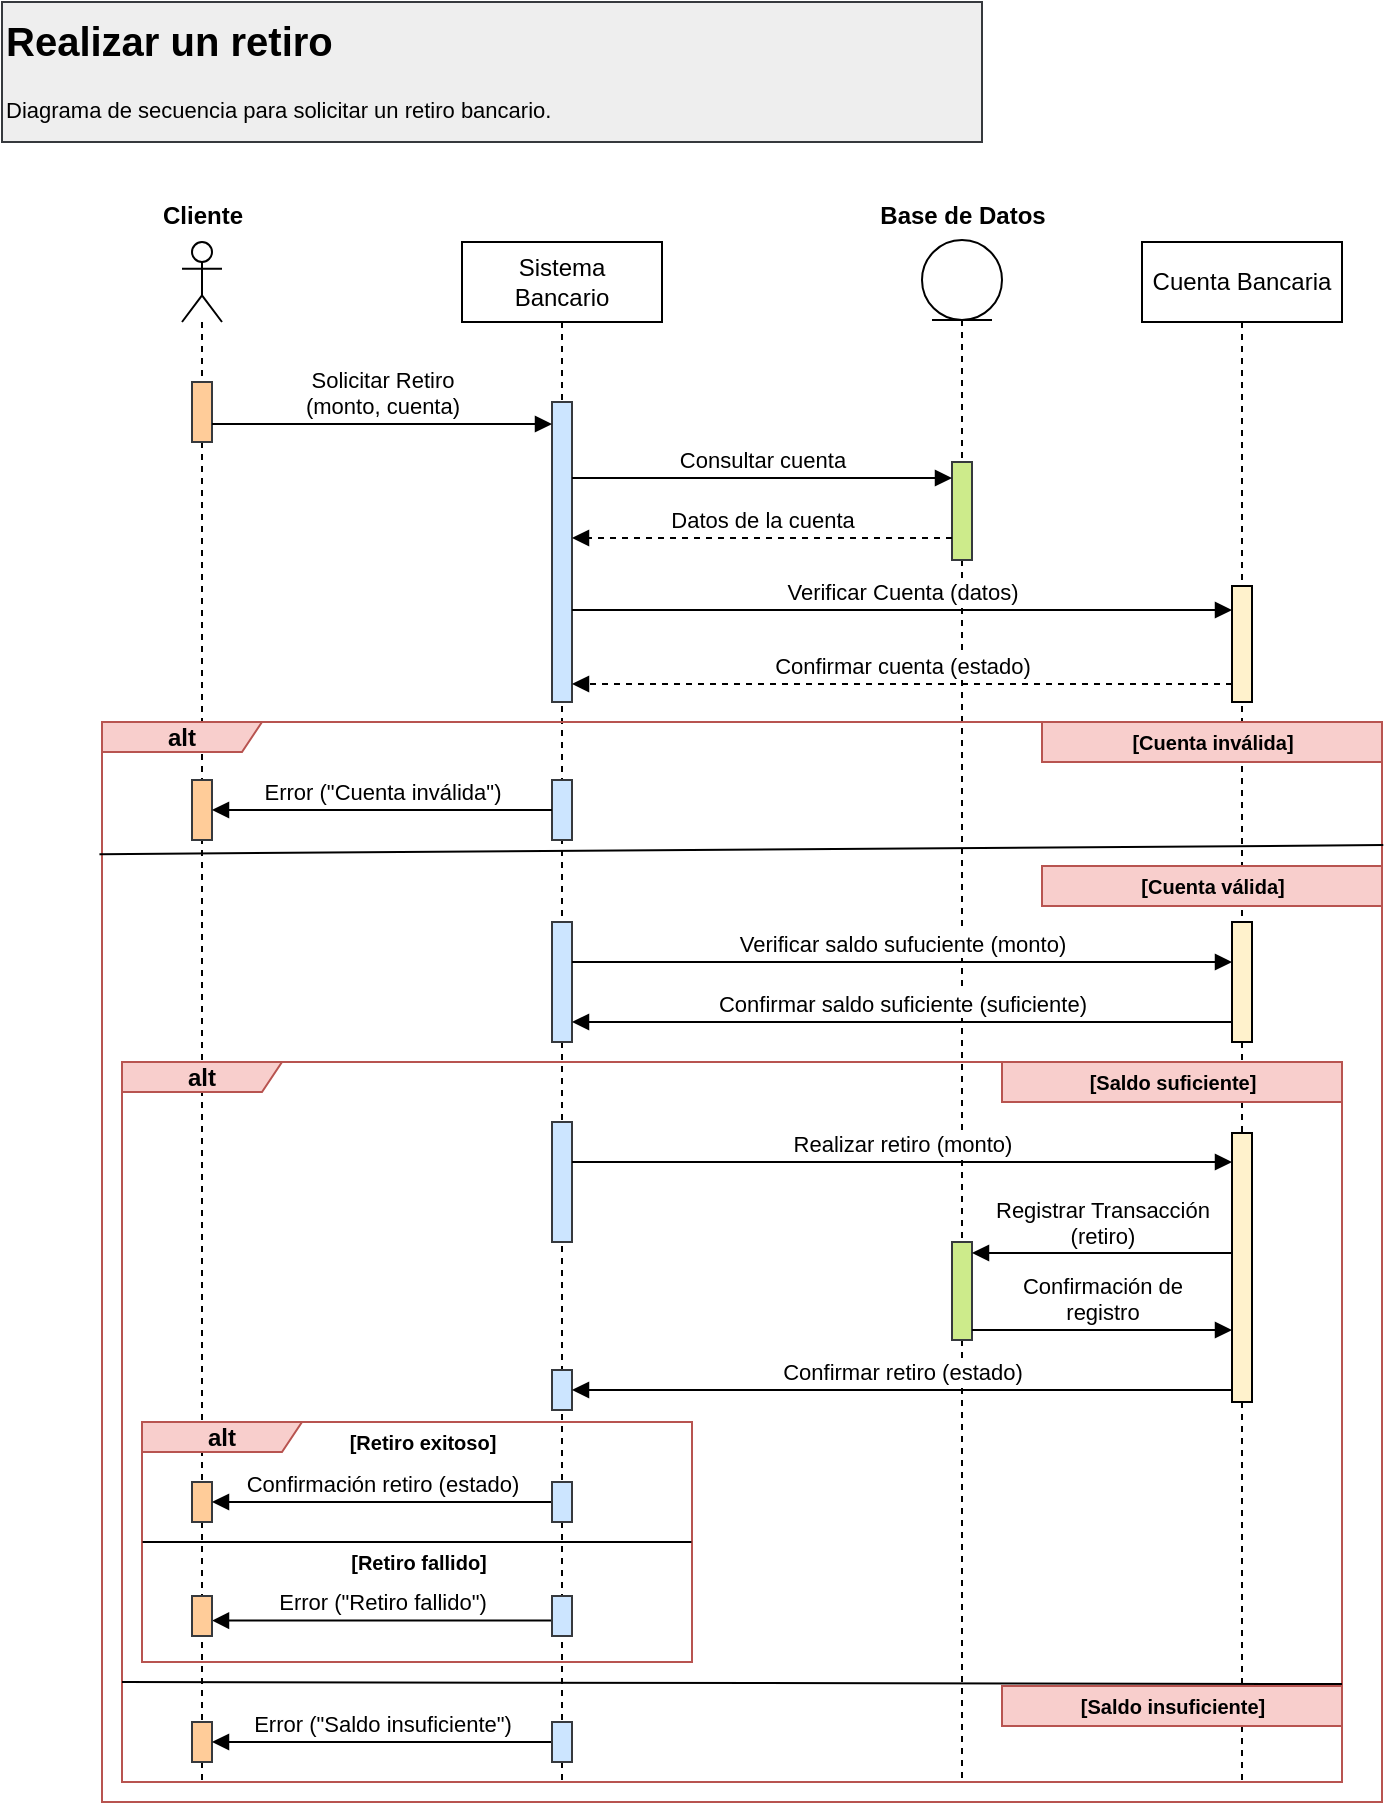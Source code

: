 <mxfile version="24.6.3" type="google">
  <diagram name="Página-1" id="D4xfMR_tDfcY7prQFISW">
    <mxGraphModel grid="1" page="1" gridSize="10" guides="1" tooltips="1" connect="1" arrows="1" fold="1" pageScale="1" pageWidth="1169" pageHeight="827" math="0" shadow="0">
      <root>
        <mxCell id="0" />
        <mxCell id="1" parent="0" />
        <mxCell id="BfA_5P8bwOXLROu7K_P--1" value="&lt;h1 style=&quot;margin-top: 0px;&quot;&gt;&lt;font style=&quot;font-size: 20px;&quot;&gt;Realizar un retiro&lt;/font&gt;&lt;/h1&gt;&lt;p style=&quot;font-size: 11px;&quot;&gt;Diagrama de secuencia para solicitar un retiro bancario.&lt;/p&gt;" style="text;html=1;whiteSpace=wrap;overflow=hidden;rounded=0;fillColor=#eeeeee;strokeColor=#36393d;fontSize=11;" vertex="1" parent="1">
          <mxGeometry x="10" y="10" width="490" height="70" as="geometry" />
        </mxCell>
        <mxCell id="BfA_5P8bwOXLROu7K_P--43" value="" style="shape=umlLifeline;perimeter=lifelinePerimeter;whiteSpace=wrap;html=1;container=1;dropTarget=0;collapsible=0;recursiveResize=0;outlineConnect=0;portConstraint=eastwest;newEdgeStyle={&quot;curved&quot;:0,&quot;rounded&quot;:0};participant=umlActor;" vertex="1" parent="1">
          <mxGeometry x="100" y="130" width="20" height="770" as="geometry" />
        </mxCell>
        <mxCell id="BfA_5P8bwOXLROu7K_P--57" value="" style="html=1;points=[[0,0,0,0,5],[0,1,0,0,-5],[1,0,0,0,5],[1,1,0,0,-5]];perimeter=orthogonalPerimeter;outlineConnect=0;targetShapes=umlLifeline;portConstraint=eastwest;newEdgeStyle={&quot;curved&quot;:0,&quot;rounded&quot;:0};fillColor=#ffcc99;strokeColor=#36393d;" vertex="1" parent="BfA_5P8bwOXLROu7K_P--43">
          <mxGeometry x="5" y="70" width="10" height="30" as="geometry" />
        </mxCell>
        <mxCell id="NwqncXRK5OJ0vS-3r9_5-2" value="" style="html=1;points=[[0,0,0,0,5],[0,1,0,0,-5],[1,0,0,0,5],[1,1,0,0,-5]];perimeter=orthogonalPerimeter;outlineConnect=0;targetShapes=umlLifeline;portConstraint=eastwest;newEdgeStyle={&quot;curved&quot;:0,&quot;rounded&quot;:0};fillColor=#ffcc99;strokeColor=#36393d;" vertex="1" parent="BfA_5P8bwOXLROu7K_P--43">
          <mxGeometry x="5" y="269" width="10" height="30" as="geometry" />
        </mxCell>
        <mxCell id="BfA_5P8bwOXLROu7K_P--44" value="Sistema&lt;br&gt;Bancario" style="shape=umlLifeline;perimeter=lifelinePerimeter;whiteSpace=wrap;html=1;container=1;dropTarget=0;collapsible=0;recursiveResize=0;outlineConnect=0;portConstraint=eastwest;newEdgeStyle={&quot;curved&quot;:0,&quot;rounded&quot;:0};" vertex="1" parent="1">
          <mxGeometry x="240" y="130" width="100" height="770" as="geometry" />
        </mxCell>
        <mxCell id="BfA_5P8bwOXLROu7K_P--56" value="" style="html=1;points=[[0,0,0,0,5],[0,1,0,0,-5],[1,0,0,0,5],[1,1,0,0,-5]];perimeter=orthogonalPerimeter;outlineConnect=0;targetShapes=umlLifeline;portConstraint=eastwest;newEdgeStyle={&quot;curved&quot;:0,&quot;rounded&quot;:0};fillColor=#cce5ff;strokeColor=#36393d;" vertex="1" parent="BfA_5P8bwOXLROu7K_P--44">
          <mxGeometry x="45" y="80" width="10" height="150" as="geometry" />
        </mxCell>
        <mxCell id="bcULmBKe0mkSa0cwNDqA-13" value="" style="html=1;points=[[0,0,0,0,5],[0,1,0,0,-5],[1,0,0,0,5],[1,1,0,0,-5]];perimeter=orthogonalPerimeter;outlineConnect=0;targetShapes=umlLifeline;portConstraint=eastwest;newEdgeStyle={&quot;curved&quot;:0,&quot;rounded&quot;:0};fillColor=#cce5ff;strokeColor=#36393d;" vertex="1" parent="BfA_5P8bwOXLROu7K_P--44">
          <mxGeometry x="45" y="340" width="10" height="60" as="geometry" />
        </mxCell>
        <mxCell id="bcULmBKe0mkSa0cwNDqA-20" value="" style="html=1;points=[[0,0,0,0,5],[0,1,0,0,-5],[1,0,0,0,5],[1,1,0,0,-5]];perimeter=orthogonalPerimeter;outlineConnect=0;targetShapes=umlLifeline;portConstraint=eastwest;newEdgeStyle={&quot;curved&quot;:0,&quot;rounded&quot;:0};fillColor=#cce5ff;strokeColor=#36393d;" vertex="1" parent="BfA_5P8bwOXLROu7K_P--44">
          <mxGeometry x="45" y="564" width="10" height="20" as="geometry" />
        </mxCell>
        <mxCell id="NwqncXRK5OJ0vS-3r9_5-1" value="" style="html=1;points=[[0,0,0,0,5],[0,1,0,0,-5],[1,0,0,0,5],[1,1,0,0,-5]];perimeter=orthogonalPerimeter;outlineConnect=0;targetShapes=umlLifeline;portConstraint=eastwest;newEdgeStyle={&quot;curved&quot;:0,&quot;rounded&quot;:0};fillColor=#cce5ff;strokeColor=#36393d;" vertex="1" parent="BfA_5P8bwOXLROu7K_P--44">
          <mxGeometry x="45" y="269" width="10" height="30" as="geometry" />
        </mxCell>
        <mxCell id="A7_Kh4RqBEpTT9U6u_Qc-3" value="" style="html=1;points=[[0,0,0,0,5],[0,1,0,0,-5],[1,0,0,0,5],[1,1,0,0,-5]];perimeter=orthogonalPerimeter;outlineConnect=0;targetShapes=umlLifeline;portConstraint=eastwest;newEdgeStyle={&quot;curved&quot;:0,&quot;rounded&quot;:0};fillColor=#cce5ff;strokeColor=#36393d;" vertex="1" parent="BfA_5P8bwOXLROu7K_P--44">
          <mxGeometry x="45" y="440" width="10" height="60" as="geometry" />
        </mxCell>
        <mxCell id="BfA_5P8bwOXLROu7K_P--45" value="Cliente" style="text;align=center;fontStyle=1;verticalAlign=middle;spacingLeft=3;spacingRight=3;strokeColor=none;rotatable=0;points=[[0,0.5],[1,0.5]];portConstraint=eastwest;html=1;" vertex="1" parent="1">
          <mxGeometry x="70" y="104" width="80" height="26" as="geometry" />
        </mxCell>
        <mxCell id="BfA_5P8bwOXLROu7K_P--48" value="" style="shape=umlLifeline;perimeter=lifelinePerimeter;whiteSpace=wrap;html=1;container=1;dropTarget=0;collapsible=0;recursiveResize=0;outlineConnect=0;portConstraint=eastwest;newEdgeStyle={&quot;curved&quot;:0,&quot;rounded&quot;:0};participant=umlEntity;" vertex="1" parent="1">
          <mxGeometry x="470" y="129" width="40" height="771" as="geometry" />
        </mxCell>
        <mxCell id="bcULmBKe0mkSa0cwNDqA-2" value="" style="html=1;points=[[0,0,0,0,5],[0,1,0,0,-5],[1,0,0,0,5],[1,1,0,0,-5]];perimeter=orthogonalPerimeter;outlineConnect=0;targetShapes=umlLifeline;portConstraint=eastwest;newEdgeStyle={&quot;curved&quot;:0,&quot;rounded&quot;:0};fillColor=#cdeb8b;strokeColor=#36393d;" vertex="1" parent="BfA_5P8bwOXLROu7K_P--48">
          <mxGeometry x="15" y="111" width="10" height="49" as="geometry" />
        </mxCell>
        <mxCell id="NwqncXRK5OJ0vS-3r9_5-9" value="" style="html=1;points=[[0,0,0,0,5],[0,1,0,0,-5],[1,0,0,0,5],[1,1,0,0,-5]];perimeter=orthogonalPerimeter;outlineConnect=0;targetShapes=umlLifeline;portConstraint=eastwest;newEdgeStyle={&quot;curved&quot;:0,&quot;rounded&quot;:0};fillColor=#cdeb8b;strokeColor=#36393d;" vertex="1" parent="BfA_5P8bwOXLROu7K_P--48">
          <mxGeometry x="15" y="501" width="10" height="49" as="geometry" />
        </mxCell>
        <mxCell id="BfA_5P8bwOXLROu7K_P--49" value="Base de Datos" style="text;align=center;fontStyle=1;verticalAlign=middle;spacingLeft=3;spacingRight=3;strokeColor=none;rotatable=0;points=[[0,0.5],[1,0.5]];portConstraint=eastwest;html=1;" vertex="1" parent="1">
          <mxGeometry x="445" y="104" width="90" height="26" as="geometry" />
        </mxCell>
        <mxCell id="BfA_5P8bwOXLROu7K_P--55" value="Solicitar Retiro&lt;br&gt;(monto, cuenta)" style="html=1;verticalAlign=bottom;endArrow=block;curved=0;rounded=0;" edge="1" parent="1">
          <mxGeometry x="-0.002" width="80" relative="1" as="geometry">
            <mxPoint x="115" y="221" as="sourcePoint" />
            <mxPoint x="285" y="221" as="targetPoint" />
            <mxPoint as="offset" />
          </mxGeometry>
        </mxCell>
        <mxCell id="BfA_5P8bwOXLROu7K_P--58" value="Consultar cuenta" style="html=1;verticalAlign=bottom;endArrow=block;curved=0;rounded=0;" edge="1" parent="1">
          <mxGeometry width="80" relative="1" as="geometry">
            <mxPoint x="295" y="248" as="sourcePoint" />
            <mxPoint x="485.0" y="248" as="targetPoint" />
          </mxGeometry>
        </mxCell>
        <mxCell id="BfA_5P8bwOXLROu7K_P--80" value="Confirmación de&lt;br&gt;registro" style="html=1;verticalAlign=bottom;endArrow=block;curved=0;rounded=0;" edge="1" parent="1">
          <mxGeometry width="80" relative="1" as="geometry">
            <mxPoint x="495.0" y="674" as="sourcePoint" />
            <mxPoint x="625.0" y="674" as="targetPoint" />
          </mxGeometry>
        </mxCell>
        <mxCell id="BfA_5P8bwOXLROu7K_P--81" value="Registrar Transacción&lt;div&gt;(retiro)&lt;/div&gt;" style="html=1;verticalAlign=bottom;endArrow=block;curved=0;rounded=0;" edge="1" parent="1">
          <mxGeometry width="80" relative="1" as="geometry">
            <mxPoint x="625.0" y="635.5" as="sourcePoint" />
            <mxPoint x="495.0" y="635.5" as="targetPoint" />
          </mxGeometry>
        </mxCell>
        <mxCell id="BfA_5P8bwOXLROu7K_P--86" value="Error (&quot;Retiro fallido&quot;)" style="html=1;verticalAlign=bottom;endArrow=block;curved=0;rounded=0;" edge="1" parent="1">
          <mxGeometry width="80" relative="1" as="geometry">
            <mxPoint x="285" y="819.31" as="sourcePoint" />
            <mxPoint x="115" y="819.31" as="targetPoint" />
          </mxGeometry>
        </mxCell>
        <mxCell id="bcULmBKe0mkSa0cwNDqA-1" value="Cuenta Bancaria" style="shape=umlLifeline;perimeter=lifelinePerimeter;whiteSpace=wrap;html=1;container=1;dropTarget=0;collapsible=0;recursiveResize=0;outlineConnect=0;portConstraint=eastwest;newEdgeStyle={&quot;curved&quot;:0,&quot;rounded&quot;:0};" vertex="1" parent="1">
          <mxGeometry x="580" y="130" width="100" height="770" as="geometry" />
        </mxCell>
        <mxCell id="bcULmBKe0mkSa0cwNDqA-14" value="" style="html=1;points=[[0,0,0,0,5],[0,1,0,0,-5],[1,0,0,0,5],[1,1,0,0,-5]];perimeter=orthogonalPerimeter;outlineConnect=0;targetShapes=umlLifeline;portConstraint=eastwest;newEdgeStyle={&quot;curved&quot;:0,&quot;rounded&quot;:0};fillColor=#fff2cc;strokeColor=#000000;" vertex="1" parent="bcULmBKe0mkSa0cwNDqA-1">
          <mxGeometry x="45" y="172" width="10" height="58" as="geometry" />
        </mxCell>
        <mxCell id="NwqncXRK5OJ0vS-3r9_5-7" value="" style="html=1;points=[[0,0,0,0,5],[0,1,0,0,-5],[1,0,0,0,5],[1,1,0,0,-5]];perimeter=orthogonalPerimeter;outlineConnect=0;targetShapes=umlLifeline;portConstraint=eastwest;newEdgeStyle={&quot;curved&quot;:0,&quot;rounded&quot;:0};fillColor=#fff2cc;strokeColor=#000000;" vertex="1" parent="bcULmBKe0mkSa0cwNDqA-1">
          <mxGeometry x="45" y="340" width="10" height="60" as="geometry" />
        </mxCell>
        <mxCell id="bcULmBKe0mkSa0cwNDqA-4" value="Datos de la cuenta" style="html=1;verticalAlign=bottom;endArrow=block;curved=0;rounded=0;dashed=1;" edge="1" parent="1">
          <mxGeometry width="80" relative="1" as="geometry">
            <mxPoint x="485.0" y="278.0" as="sourcePoint" />
            <mxPoint x="295" y="278" as="targetPoint" />
          </mxGeometry>
        </mxCell>
        <mxCell id="bcULmBKe0mkSa0cwNDqA-5" value="Verificar Cuenta (datos)" style="html=1;verticalAlign=bottom;endArrow=block;curved=0;rounded=0;" edge="1" parent="1">
          <mxGeometry width="80" relative="1" as="geometry">
            <mxPoint x="295" y="314" as="sourcePoint" />
            <mxPoint x="625.0" y="314" as="targetPoint" />
          </mxGeometry>
        </mxCell>
        <mxCell id="bcULmBKe0mkSa0cwNDqA-6" value="Confirmar cuenta (estado)" style="html=1;verticalAlign=bottom;endArrow=block;curved=0;rounded=0;dashed=1;" edge="1" parent="1">
          <mxGeometry width="80" relative="1" as="geometry">
            <mxPoint x="625.0" y="351" as="sourcePoint" />
            <mxPoint x="295" y="351" as="targetPoint" />
          </mxGeometry>
        </mxCell>
        <mxCell id="bcULmBKe0mkSa0cwNDqA-7" value="&lt;b&gt;alt&lt;/b&gt;" style="shape=umlFrame;whiteSpace=wrap;html=1;pointerEvents=0;width=80;height=15;fillColor=#f8cecc;strokeColor=#b85450;" vertex="1" parent="1">
          <mxGeometry x="60" y="370" width="640" height="540" as="geometry" />
        </mxCell>
        <mxCell id="bcULmBKe0mkSa0cwNDqA-8" value="[Cuenta inválida]" style="text;align=center;fontStyle=1;verticalAlign=middle;spacingLeft=3;spacingRight=3;strokeColor=#b85450;rotatable=0;points=[[0,0.5],[1,0.5]];portConstraint=eastwest;html=1;fillColor=#f8cecc;fontSize=10;" vertex="1" parent="1">
          <mxGeometry x="530" y="370" width="170" height="20" as="geometry" />
        </mxCell>
        <mxCell id="bcULmBKe0mkSa0cwNDqA-15" value="&lt;b&gt;alt&lt;/b&gt;" style="shape=umlFrame;whiteSpace=wrap;html=1;pointerEvents=0;width=80;height=15;fillColor=#f8cecc;strokeColor=#b85450;" vertex="1" parent="1">
          <mxGeometry x="80" y="720" width="275" height="120" as="geometry" />
        </mxCell>
        <mxCell id="bcULmBKe0mkSa0cwNDqA-19" value="Confirmar saldo suficiente (suficiente)" style="html=1;verticalAlign=bottom;endArrow=block;curved=0;rounded=0;" edge="1" parent="1">
          <mxGeometry width="80" relative="1" as="geometry">
            <mxPoint x="625.0" y="520" as="sourcePoint" />
            <mxPoint x="295" y="520" as="targetPoint" />
          </mxGeometry>
        </mxCell>
        <mxCell id="NwqncXRK5OJ0vS-3r9_5-4" value="Error (&quot;Cuenta inválida&quot;)" style="html=1;verticalAlign=bottom;endArrow=block;curved=0;rounded=0;" edge="1" parent="1" source="NwqncXRK5OJ0vS-3r9_5-1" target="NwqncXRK5OJ0vS-3r9_5-2">
          <mxGeometry width="80" relative="1" as="geometry">
            <mxPoint x="280" y="413.66" as="sourcePoint" />
            <mxPoint x="130" y="420" as="targetPoint" />
          </mxGeometry>
        </mxCell>
        <mxCell id="NwqncXRK5OJ0vS-3r9_5-5" value="" style="endArrow=none;html=1;rounded=0;exitX=-0.002;exitY=0.112;exitDx=0;exitDy=0;exitPerimeter=0;entryX=1.001;entryY=0.114;entryDx=0;entryDy=0;entryPerimeter=0;" edge="1" parent="1" target="bcULmBKe0mkSa0cwNDqA-7">
          <mxGeometry width="50" height="50" relative="1" as="geometry">
            <mxPoint x="58.72" y="436.08" as="sourcePoint" />
            <mxPoint x="710" y="420" as="targetPoint" />
          </mxGeometry>
        </mxCell>
        <mxCell id="NwqncXRK5OJ0vS-3r9_5-6" value="[Cuenta válida]" style="text;align=center;fontStyle=1;verticalAlign=middle;spacingLeft=3;spacingRight=3;strokeColor=#b85450;rotatable=0;points=[[0,0.5],[1,0.5]];portConstraint=eastwest;html=1;fillColor=#f8cecc;fontSize=10;" vertex="1" parent="1">
          <mxGeometry x="530" y="442" width="170" height="20" as="geometry" />
        </mxCell>
        <mxCell id="NwqncXRK5OJ0vS-3r9_5-8" value="Verificar saldo sufuciente (monto)" style="html=1;verticalAlign=bottom;endArrow=block;curved=0;rounded=0;" edge="1" parent="1">
          <mxGeometry width="80" relative="1" as="geometry">
            <mxPoint x="295" y="490" as="sourcePoint" />
            <mxPoint x="625.0" y="490" as="targetPoint" />
          </mxGeometry>
        </mxCell>
        <mxCell id="NwqncXRK5OJ0vS-3r9_5-10" value="[Retiro fallido]" style="text;align=center;fontStyle=1;verticalAlign=middle;spacingLeft=3;spacingRight=3;rotatable=0;points=[[0,0.5],[1,0.5]];portConstraint=eastwest;html=1;fontSize=10;" vertex="1" parent="1">
          <mxGeometry x="157.5" y="780" width="120" height="20" as="geometry" />
        </mxCell>
        <mxCell id="NwqncXRK5OJ0vS-3r9_5-11" value="" style="endArrow=none;html=1;rounded=0;entryX=0.997;entryY=0.627;entryDx=0;entryDy=0;entryPerimeter=0;exitX=-0.001;exitY=0.627;exitDx=0;exitDy=0;exitPerimeter=0;" edge="1" parent="1">
          <mxGeometry width="50" height="50" relative="1" as="geometry">
            <mxPoint x="80.275" y="779.997" as="sourcePoint" />
            <mxPoint x="354.725" y="779.997" as="targetPoint" />
          </mxGeometry>
        </mxCell>
        <mxCell id="NwqncXRK5OJ0vS-3r9_5-12" value="[Retiro exitoso]" style="text;align=center;fontStyle=1;verticalAlign=middle;spacingLeft=3;spacingRight=3;rotatable=0;points=[[0,0.5],[1,0.5]];portConstraint=eastwest;html=1;fontSize=10;" vertex="1" parent="1">
          <mxGeometry x="160" y="720" width="120" height="20" as="geometry" />
        </mxCell>
        <mxCell id="NwqncXRK5OJ0vS-3r9_5-13" value="" style="html=1;points=[[0,0,0,0,5],[0,1,0,0,-5],[1,0,0,0,5],[1,1,0,0,-5]];perimeter=orthogonalPerimeter;outlineConnect=0;targetShapes=umlLifeline;portConstraint=eastwest;newEdgeStyle={&quot;curved&quot;:0,&quot;rounded&quot;:0};fillColor=#ffcc99;strokeColor=#36393d;" vertex="1" parent="1">
          <mxGeometry x="105" y="750" width="10" height="20" as="geometry" />
        </mxCell>
        <mxCell id="NwqncXRK5OJ0vS-3r9_5-14" value="Confirmación retiro (estado)" style="html=1;verticalAlign=bottom;endArrow=block;curved=0;rounded=0;" edge="1" parent="1">
          <mxGeometry width="80" relative="1" as="geometry">
            <mxPoint x="285" y="760.0" as="sourcePoint" />
            <mxPoint x="115" y="760.0" as="targetPoint" />
          </mxGeometry>
        </mxCell>
        <mxCell id="A7_Kh4RqBEpTT9U6u_Qc-1" value="&lt;b&gt;alt&lt;/b&gt;" style="shape=umlFrame;whiteSpace=wrap;html=1;pointerEvents=0;width=80;height=15;fillColor=#f8cecc;strokeColor=#b85450;" vertex="1" parent="1">
          <mxGeometry x="70" y="540" width="610" height="360" as="geometry" />
        </mxCell>
        <mxCell id="A7_Kh4RqBEpTT9U6u_Qc-2" value="[Saldo suficiente]" style="text;align=center;fontStyle=1;verticalAlign=middle;spacingLeft=3;spacingRight=3;strokeColor=#b85450;rotatable=0;points=[[0,0.5],[1,0.5]];portConstraint=eastwest;html=1;fillColor=#f8cecc;fontSize=10;" vertex="1" parent="1">
          <mxGeometry x="510" y="540" width="170" height="20" as="geometry" />
        </mxCell>
        <mxCell id="A7_Kh4RqBEpTT9U6u_Qc-4" value="" style="html=1;points=[[0,0,0,0,5],[0,1,0,0,-5],[1,0,0,0,5],[1,1,0,0,-5]];perimeter=orthogonalPerimeter;outlineConnect=0;targetShapes=umlLifeline;portConstraint=eastwest;newEdgeStyle={&quot;curved&quot;:0,&quot;rounded&quot;:0};fillColor=#fff2cc;strokeColor=#000000;" vertex="1" parent="1">
          <mxGeometry x="625" y="575.5" width="10" height="134.5" as="geometry" />
        </mxCell>
        <mxCell id="A7_Kh4RqBEpTT9U6u_Qc-5" value="Realizar retiro (monto)" style="html=1;verticalAlign=bottom;endArrow=block;curved=0;rounded=0;" edge="1" parent="1">
          <mxGeometry width="80" relative="1" as="geometry">
            <mxPoint x="295" y="590" as="sourcePoint" />
            <mxPoint x="625.0" y="590" as="targetPoint" />
          </mxGeometry>
        </mxCell>
        <mxCell id="A7_Kh4RqBEpTT9U6u_Qc-6" value="Confirmar retiro (estado)" style="html=1;verticalAlign=bottom;endArrow=block;curved=0;rounded=0;" edge="1" parent="1">
          <mxGeometry width="80" relative="1" as="geometry">
            <mxPoint x="625.0" y="704" as="sourcePoint" />
            <mxPoint x="295" y="704" as="targetPoint" />
          </mxGeometry>
        </mxCell>
        <mxCell id="NwqncXRK5OJ0vS-3r9_5-15" value="" style="html=1;points=[[0,0,0,0,5],[0,1,0,0,-5],[1,0,0,0,5],[1,1,0,0,-5]];perimeter=orthogonalPerimeter;outlineConnect=0;targetShapes=umlLifeline;portConstraint=eastwest;newEdgeStyle={&quot;curved&quot;:0,&quot;rounded&quot;:0};fillColor=#cce5ff;strokeColor=#36393d;" vertex="1" parent="1">
          <mxGeometry x="285" y="750" width="10" height="20" as="geometry" />
        </mxCell>
        <mxCell id="A7_Kh4RqBEpTT9U6u_Qc-8" value="" style="html=1;points=[[0,0,0,0,5],[0,1,0,0,-5],[1,0,0,0,5],[1,1,0,0,-5]];perimeter=orthogonalPerimeter;outlineConnect=0;targetShapes=umlLifeline;portConstraint=eastwest;newEdgeStyle={&quot;curved&quot;:0,&quot;rounded&quot;:0};fillColor=#cce5ff;strokeColor=#36393d;" vertex="1" parent="1">
          <mxGeometry x="285" y="807" width="10" height="20" as="geometry" />
        </mxCell>
        <mxCell id="A7_Kh4RqBEpTT9U6u_Qc-9" value="" style="html=1;points=[[0,0,0,0,5],[0,1,0,0,-5],[1,0,0,0,5],[1,1,0,0,-5]];perimeter=orthogonalPerimeter;outlineConnect=0;targetShapes=umlLifeline;portConstraint=eastwest;newEdgeStyle={&quot;curved&quot;:0,&quot;rounded&quot;:0};fillColor=#ffcc99;strokeColor=#36393d;" vertex="1" parent="1">
          <mxGeometry x="105" y="807" width="10" height="20" as="geometry" />
        </mxCell>
        <mxCell id="A7_Kh4RqBEpTT9U6u_Qc-10" value="" style="endArrow=none;html=1;rounded=0;exitX=-0.002;exitY=0.112;exitDx=0;exitDy=0;exitPerimeter=0;" edge="1" parent="1">
          <mxGeometry width="50" height="50" relative="1" as="geometry">
            <mxPoint x="70.0" y="850" as="sourcePoint" />
            <mxPoint x="680" y="851" as="targetPoint" />
          </mxGeometry>
        </mxCell>
        <mxCell id="A7_Kh4RqBEpTT9U6u_Qc-11" value="[Saldo insuficiente]" style="text;align=center;fontStyle=1;verticalAlign=middle;spacingLeft=3;spacingRight=3;strokeColor=#b85450;rotatable=0;points=[[0,0.5],[1,0.5]];portConstraint=eastwest;html=1;fillColor=#f8cecc;fontSize=10;" vertex="1" parent="1">
          <mxGeometry x="510" y="852" width="170" height="20" as="geometry" />
        </mxCell>
        <mxCell id="A7_Kh4RqBEpTT9U6u_Qc-12" value="" style="html=1;points=[[0,0,0,0,5],[0,1,0,0,-5],[1,0,0,0,5],[1,1,0,0,-5]];perimeter=orthogonalPerimeter;outlineConnect=0;targetShapes=umlLifeline;portConstraint=eastwest;newEdgeStyle={&quot;curved&quot;:0,&quot;rounded&quot;:0};fillColor=#ffcc99;strokeColor=#36393d;" vertex="1" parent="1">
          <mxGeometry x="105" y="870" width="10" height="20" as="geometry" />
        </mxCell>
        <mxCell id="A7_Kh4RqBEpTT9U6u_Qc-13" value="Error (&quot;Saldo insuficiente&quot;)" style="html=1;verticalAlign=bottom;endArrow=block;curved=0;rounded=0;" edge="1" parent="1">
          <mxGeometry width="80" relative="1" as="geometry">
            <mxPoint x="285" y="880.0" as="sourcePoint" />
            <mxPoint x="115" y="880.0" as="targetPoint" />
          </mxGeometry>
        </mxCell>
        <mxCell id="A7_Kh4RqBEpTT9U6u_Qc-14" value="" style="html=1;points=[[0,0,0,0,5],[0,1,0,0,-5],[1,0,0,0,5],[1,1,0,0,-5]];perimeter=orthogonalPerimeter;outlineConnect=0;targetShapes=umlLifeline;portConstraint=eastwest;newEdgeStyle={&quot;curved&quot;:0,&quot;rounded&quot;:0};fillColor=#cce5ff;strokeColor=#36393d;" vertex="1" parent="1">
          <mxGeometry x="285" y="870" width="10" height="20" as="geometry" />
        </mxCell>
      </root>
    </mxGraphModel>
  </diagram>
</mxfile>
